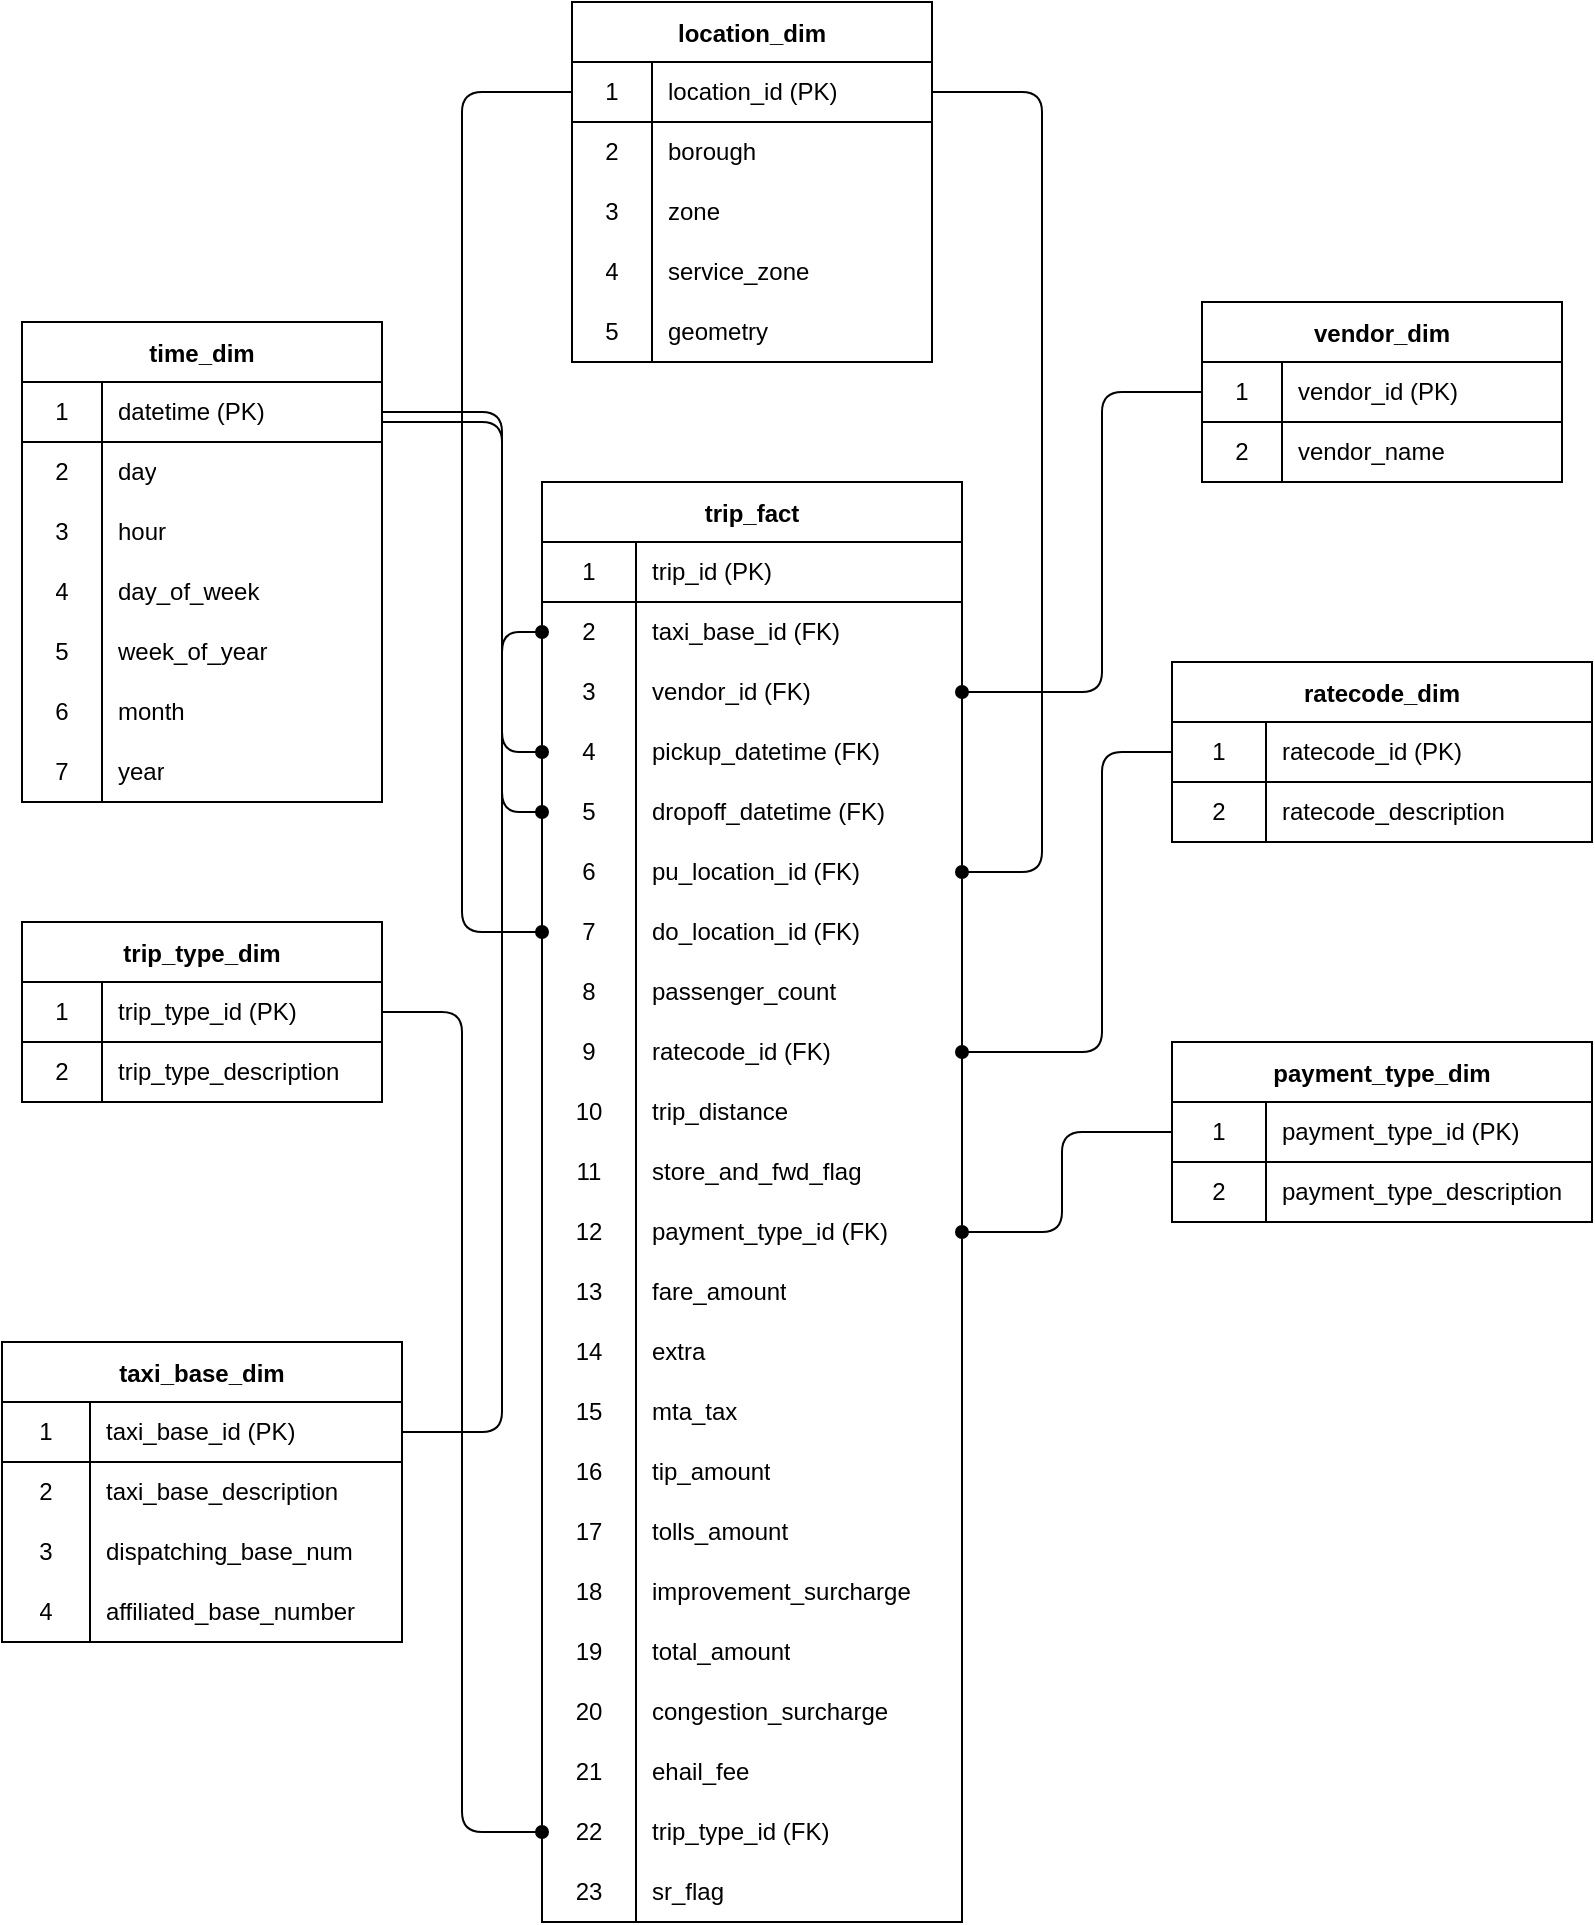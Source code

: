 <mxfile version="15.0.3" type="device"><diagram id="6xhPDS3I1D-eTQXPipCm" name="Page-1"><mxGraphModel dx="1422" dy="1896" grid="1" gridSize="10" guides="1" tooltips="1" connect="1" arrows="1" fold="1" page="1" pageScale="1" pageWidth="850" pageHeight="1100" math="0" shadow="0"><root><mxCell id="0"/><mxCell id="1" parent="0"/><mxCell id="5R9J9KrvIp6X6u3Sp-sD-1" value="trip_fact" style="shape=table;startSize=30;container=1;collapsible=0;childLayout=tableLayout;fixedRows=1;rowLines=0;fontStyle=1;align=center;pointerEvents=1;" vertex="1" parent="1"><mxGeometry x="280" y="200" width="210" height="720" as="geometry"/></mxCell><mxCell id="5R9J9KrvIp6X6u3Sp-sD-2" value="" style="shape=partialRectangle;html=1;whiteSpace=wrap;collapsible=0;dropTarget=0;pointerEvents=1;fillColor=none;top=0;left=0;bottom=1;right=0;points=[[0,0.5],[1,0.5]];portConstraint=eastwest;" vertex="1" parent="5R9J9KrvIp6X6u3Sp-sD-1"><mxGeometry y="30" width="210" height="30" as="geometry"/></mxCell><mxCell id="5R9J9KrvIp6X6u3Sp-sD-3" value="1" style="shape=partialRectangle;html=1;whiteSpace=wrap;connectable=0;fillColor=none;top=0;left=0;bottom=0;right=0;overflow=hidden;pointerEvents=1;" vertex="1" parent="5R9J9KrvIp6X6u3Sp-sD-2"><mxGeometry width="47" height="30" as="geometry"/></mxCell><mxCell id="5R9J9KrvIp6X6u3Sp-sD-4" value="trip_id (PK)" style="shape=partialRectangle;html=1;whiteSpace=wrap;connectable=0;fillColor=none;top=0;left=0;bottom=0;right=0;align=left;spacingLeft=6;overflow=hidden;pointerEvents=1;" vertex="1" parent="5R9J9KrvIp6X6u3Sp-sD-2"><mxGeometry x="47" width="163" height="30" as="geometry"/></mxCell><mxCell id="5R9J9KrvIp6X6u3Sp-sD-5" value="" style="shape=partialRectangle;html=1;whiteSpace=wrap;collapsible=0;dropTarget=0;pointerEvents=1;fillColor=none;top=0;left=0;bottom=0;right=0;points=[[0,0.5],[1,0.5]];portConstraint=eastwest;" vertex="1" parent="5R9J9KrvIp6X6u3Sp-sD-1"><mxGeometry y="60" width="210" height="30" as="geometry"/></mxCell><mxCell id="5R9J9KrvIp6X6u3Sp-sD-6" value="2" style="shape=partialRectangle;html=1;whiteSpace=wrap;connectable=0;fillColor=none;top=0;left=0;bottom=0;right=0;overflow=hidden;pointerEvents=1;" vertex="1" parent="5R9J9KrvIp6X6u3Sp-sD-5"><mxGeometry width="47" height="30" as="geometry"/></mxCell><mxCell id="5R9J9KrvIp6X6u3Sp-sD-7" value="taxi_base_id (FK)" style="shape=partialRectangle;html=1;whiteSpace=wrap;connectable=0;fillColor=none;top=0;left=0;bottom=0;right=0;align=left;spacingLeft=6;overflow=hidden;pointerEvents=1;" vertex="1" parent="5R9J9KrvIp6X6u3Sp-sD-5"><mxGeometry x="47" width="163" height="30" as="geometry"/></mxCell><mxCell id="5R9J9KrvIp6X6u3Sp-sD-8" value="" style="shape=partialRectangle;html=1;whiteSpace=wrap;collapsible=0;dropTarget=0;pointerEvents=1;fillColor=none;top=0;left=0;bottom=0;right=0;points=[[0,0.5],[1,0.5]];portConstraint=eastwest;" vertex="1" parent="5R9J9KrvIp6X6u3Sp-sD-1"><mxGeometry y="90" width="210" height="30" as="geometry"/></mxCell><mxCell id="5R9J9KrvIp6X6u3Sp-sD-9" value="3" style="shape=partialRectangle;html=1;whiteSpace=wrap;connectable=0;fillColor=none;top=0;left=0;bottom=0;right=0;overflow=hidden;pointerEvents=1;" vertex="1" parent="5R9J9KrvIp6X6u3Sp-sD-8"><mxGeometry width="47" height="30" as="geometry"/></mxCell><mxCell id="5R9J9KrvIp6X6u3Sp-sD-10" value="vendor_id (FK)" style="shape=partialRectangle;html=1;whiteSpace=wrap;connectable=0;fillColor=none;top=0;left=0;bottom=0;right=0;align=left;spacingLeft=6;overflow=hidden;pointerEvents=1;" vertex="1" parent="5R9J9KrvIp6X6u3Sp-sD-8"><mxGeometry x="47" width="163" height="30" as="geometry"/></mxCell><mxCell id="5R9J9KrvIp6X6u3Sp-sD-21" value="" style="shape=partialRectangle;html=1;whiteSpace=wrap;collapsible=0;dropTarget=0;pointerEvents=1;fillColor=none;top=0;left=0;bottom=0;right=0;points=[[0,0.5],[1,0.5]];portConstraint=eastwest;" vertex="1" parent="5R9J9KrvIp6X6u3Sp-sD-1"><mxGeometry y="120" width="210" height="30" as="geometry"/></mxCell><mxCell id="5R9J9KrvIp6X6u3Sp-sD-22" value="4" style="shape=partialRectangle;html=1;whiteSpace=wrap;connectable=0;fillColor=none;top=0;left=0;bottom=0;right=0;overflow=hidden;pointerEvents=1;" vertex="1" parent="5R9J9KrvIp6X6u3Sp-sD-21"><mxGeometry width="47" height="30" as="geometry"/></mxCell><mxCell id="5R9J9KrvIp6X6u3Sp-sD-23" value="pickup_datetime (FK)" style="shape=partialRectangle;html=1;whiteSpace=wrap;connectable=0;fillColor=none;top=0;left=0;bottom=0;right=0;align=left;spacingLeft=6;overflow=hidden;pointerEvents=1;" vertex="1" parent="5R9J9KrvIp6X6u3Sp-sD-21"><mxGeometry x="47" width="163" height="30" as="geometry"/></mxCell><mxCell id="5R9J9KrvIp6X6u3Sp-sD-24" value="" style="shape=partialRectangle;html=1;whiteSpace=wrap;collapsible=0;dropTarget=0;pointerEvents=1;fillColor=none;top=0;left=0;bottom=0;right=0;points=[[0,0.5],[1,0.5]];portConstraint=eastwest;" vertex="1" parent="5R9J9KrvIp6X6u3Sp-sD-1"><mxGeometry y="150" width="210" height="30" as="geometry"/></mxCell><mxCell id="5R9J9KrvIp6X6u3Sp-sD-25" value="5" style="shape=partialRectangle;html=1;whiteSpace=wrap;connectable=0;fillColor=none;top=0;left=0;bottom=0;right=0;overflow=hidden;pointerEvents=1;" vertex="1" parent="5R9J9KrvIp6X6u3Sp-sD-24"><mxGeometry width="47" height="30" as="geometry"/></mxCell><mxCell id="5R9J9KrvIp6X6u3Sp-sD-26" value="dropoff_datetime (FK)" style="shape=partialRectangle;html=1;whiteSpace=wrap;connectable=0;fillColor=none;top=0;left=0;bottom=0;right=0;align=left;spacingLeft=6;overflow=hidden;pointerEvents=1;" vertex="1" parent="5R9J9KrvIp6X6u3Sp-sD-24"><mxGeometry x="47" width="163" height="30" as="geometry"/></mxCell><mxCell id="5R9J9KrvIp6X6u3Sp-sD-27" value="" style="shape=partialRectangle;html=1;whiteSpace=wrap;collapsible=0;dropTarget=0;pointerEvents=1;fillColor=none;top=0;left=0;bottom=0;right=0;points=[[0,0.5],[1,0.5]];portConstraint=eastwest;" vertex="1" parent="5R9J9KrvIp6X6u3Sp-sD-1"><mxGeometry y="180" width="210" height="30" as="geometry"/></mxCell><mxCell id="5R9J9KrvIp6X6u3Sp-sD-28" value="6" style="shape=partialRectangle;html=1;whiteSpace=wrap;connectable=0;fillColor=none;top=0;left=0;bottom=0;right=0;overflow=hidden;pointerEvents=1;" vertex="1" parent="5R9J9KrvIp6X6u3Sp-sD-27"><mxGeometry width="47" height="30" as="geometry"/></mxCell><mxCell id="5R9J9KrvIp6X6u3Sp-sD-29" value="pu_location_id (FK)" style="shape=partialRectangle;html=1;whiteSpace=wrap;connectable=0;fillColor=none;top=0;left=0;bottom=0;right=0;align=left;spacingLeft=6;overflow=hidden;pointerEvents=1;" vertex="1" parent="5R9J9KrvIp6X6u3Sp-sD-27"><mxGeometry x="47" width="163" height="30" as="geometry"/></mxCell><mxCell id="5R9J9KrvIp6X6u3Sp-sD-30" value="" style="shape=partialRectangle;html=1;whiteSpace=wrap;collapsible=0;dropTarget=0;pointerEvents=1;fillColor=none;top=0;left=0;bottom=0;right=0;points=[[0,0.5],[1,0.5]];portConstraint=eastwest;" vertex="1" parent="5R9J9KrvIp6X6u3Sp-sD-1"><mxGeometry y="210" width="210" height="30" as="geometry"/></mxCell><mxCell id="5R9J9KrvIp6X6u3Sp-sD-31" value="7" style="shape=partialRectangle;html=1;whiteSpace=wrap;connectable=0;fillColor=none;top=0;left=0;bottom=0;right=0;overflow=hidden;pointerEvents=1;" vertex="1" parent="5R9J9KrvIp6X6u3Sp-sD-30"><mxGeometry width="47" height="30" as="geometry"/></mxCell><mxCell id="5R9J9KrvIp6X6u3Sp-sD-32" value="do_location_id (FK)" style="shape=partialRectangle;html=1;whiteSpace=wrap;connectable=0;fillColor=none;top=0;left=0;bottom=0;right=0;align=left;spacingLeft=6;overflow=hidden;pointerEvents=1;" vertex="1" parent="5R9J9KrvIp6X6u3Sp-sD-30"><mxGeometry x="47" width="163" height="30" as="geometry"/></mxCell><mxCell id="5R9J9KrvIp6X6u3Sp-sD-33" value="" style="shape=partialRectangle;html=1;whiteSpace=wrap;collapsible=0;dropTarget=0;pointerEvents=1;fillColor=none;top=0;left=0;bottom=0;right=0;points=[[0,0.5],[1,0.5]];portConstraint=eastwest;" vertex="1" parent="5R9J9KrvIp6X6u3Sp-sD-1"><mxGeometry y="240" width="210" height="30" as="geometry"/></mxCell><mxCell id="5R9J9KrvIp6X6u3Sp-sD-34" value="8" style="shape=partialRectangle;html=1;whiteSpace=wrap;connectable=0;fillColor=none;top=0;left=0;bottom=0;right=0;overflow=hidden;pointerEvents=1;" vertex="1" parent="5R9J9KrvIp6X6u3Sp-sD-33"><mxGeometry width="47" height="30" as="geometry"/></mxCell><mxCell id="5R9J9KrvIp6X6u3Sp-sD-35" value="passenger_count" style="shape=partialRectangle;html=1;whiteSpace=wrap;connectable=0;fillColor=none;top=0;left=0;bottom=0;right=0;align=left;spacingLeft=6;overflow=hidden;pointerEvents=1;" vertex="1" parent="5R9J9KrvIp6X6u3Sp-sD-33"><mxGeometry x="47" width="163" height="30" as="geometry"/></mxCell><mxCell id="5R9J9KrvIp6X6u3Sp-sD-36" value="" style="shape=partialRectangle;html=1;whiteSpace=wrap;collapsible=0;dropTarget=0;pointerEvents=1;fillColor=none;top=0;left=0;bottom=0;right=0;points=[[0,0.5],[1,0.5]];portConstraint=eastwest;" vertex="1" parent="5R9J9KrvIp6X6u3Sp-sD-1"><mxGeometry y="270" width="210" height="30" as="geometry"/></mxCell><mxCell id="5R9J9KrvIp6X6u3Sp-sD-37" value="9" style="shape=partialRectangle;html=1;whiteSpace=wrap;connectable=0;fillColor=none;top=0;left=0;bottom=0;right=0;overflow=hidden;pointerEvents=1;" vertex="1" parent="5R9J9KrvIp6X6u3Sp-sD-36"><mxGeometry width="47" height="30" as="geometry"/></mxCell><mxCell id="5R9J9KrvIp6X6u3Sp-sD-38" value="ratecode_id (FK)" style="shape=partialRectangle;html=1;whiteSpace=wrap;connectable=0;fillColor=none;top=0;left=0;bottom=0;right=0;align=left;spacingLeft=6;overflow=hidden;pointerEvents=1;" vertex="1" parent="5R9J9KrvIp6X6u3Sp-sD-36"><mxGeometry x="47" width="163" height="30" as="geometry"/></mxCell><mxCell id="5R9J9KrvIp6X6u3Sp-sD-39" value="" style="shape=partialRectangle;html=1;whiteSpace=wrap;collapsible=0;dropTarget=0;pointerEvents=1;fillColor=none;top=0;left=0;bottom=0;right=0;points=[[0,0.5],[1,0.5]];portConstraint=eastwest;" vertex="1" parent="5R9J9KrvIp6X6u3Sp-sD-1"><mxGeometry y="300" width="210" height="30" as="geometry"/></mxCell><mxCell id="5R9J9KrvIp6X6u3Sp-sD-40" value="10" style="shape=partialRectangle;html=1;whiteSpace=wrap;connectable=0;fillColor=none;top=0;left=0;bottom=0;right=0;overflow=hidden;pointerEvents=1;" vertex="1" parent="5R9J9KrvIp6X6u3Sp-sD-39"><mxGeometry width="47" height="30" as="geometry"/></mxCell><mxCell id="5R9J9KrvIp6X6u3Sp-sD-41" value="trip_distance" style="shape=partialRectangle;html=1;whiteSpace=wrap;connectable=0;fillColor=none;top=0;left=0;bottom=0;right=0;align=left;spacingLeft=6;overflow=hidden;pointerEvents=1;" vertex="1" parent="5R9J9KrvIp6X6u3Sp-sD-39"><mxGeometry x="47" width="163" height="30" as="geometry"/></mxCell><mxCell id="5R9J9KrvIp6X6u3Sp-sD-42" value="" style="shape=partialRectangle;html=1;whiteSpace=wrap;collapsible=0;dropTarget=0;pointerEvents=1;fillColor=none;top=0;left=0;bottom=0;right=0;points=[[0,0.5],[1,0.5]];portConstraint=eastwest;" vertex="1" parent="5R9J9KrvIp6X6u3Sp-sD-1"><mxGeometry y="330" width="210" height="30" as="geometry"/></mxCell><mxCell id="5R9J9KrvIp6X6u3Sp-sD-43" value="11" style="shape=partialRectangle;html=1;whiteSpace=wrap;connectable=0;fillColor=none;top=0;left=0;bottom=0;right=0;overflow=hidden;pointerEvents=1;" vertex="1" parent="5R9J9KrvIp6X6u3Sp-sD-42"><mxGeometry width="47" height="30" as="geometry"/></mxCell><mxCell id="5R9J9KrvIp6X6u3Sp-sD-44" value="store_and_fwd_flag" style="shape=partialRectangle;html=1;whiteSpace=wrap;connectable=0;fillColor=none;top=0;left=0;bottom=0;right=0;align=left;spacingLeft=6;overflow=hidden;pointerEvents=1;" vertex="1" parent="5R9J9KrvIp6X6u3Sp-sD-42"><mxGeometry x="47" width="163" height="30" as="geometry"/></mxCell><mxCell id="5R9J9KrvIp6X6u3Sp-sD-45" value="" style="shape=partialRectangle;html=1;whiteSpace=wrap;collapsible=0;dropTarget=0;pointerEvents=1;fillColor=none;top=0;left=0;bottom=0;right=0;points=[[0,0.5],[1,0.5]];portConstraint=eastwest;" vertex="1" parent="5R9J9KrvIp6X6u3Sp-sD-1"><mxGeometry y="360" width="210" height="30" as="geometry"/></mxCell><mxCell id="5R9J9KrvIp6X6u3Sp-sD-46" value="12" style="shape=partialRectangle;html=1;whiteSpace=wrap;connectable=0;fillColor=none;top=0;left=0;bottom=0;right=0;overflow=hidden;pointerEvents=1;" vertex="1" parent="5R9J9KrvIp6X6u3Sp-sD-45"><mxGeometry width="47" height="30" as="geometry"/></mxCell><mxCell id="5R9J9KrvIp6X6u3Sp-sD-47" value="payment_type_id (FK)" style="shape=partialRectangle;html=1;whiteSpace=wrap;connectable=0;fillColor=none;top=0;left=0;bottom=0;right=0;align=left;spacingLeft=6;overflow=hidden;pointerEvents=1;" vertex="1" parent="5R9J9KrvIp6X6u3Sp-sD-45"><mxGeometry x="47" width="163" height="30" as="geometry"/></mxCell><mxCell id="5R9J9KrvIp6X6u3Sp-sD-48" value="" style="shape=partialRectangle;html=1;whiteSpace=wrap;collapsible=0;dropTarget=0;pointerEvents=1;fillColor=none;top=0;left=0;bottom=0;right=0;points=[[0,0.5],[1,0.5]];portConstraint=eastwest;" vertex="1" parent="5R9J9KrvIp6X6u3Sp-sD-1"><mxGeometry y="390" width="210" height="30" as="geometry"/></mxCell><mxCell id="5R9J9KrvIp6X6u3Sp-sD-49" value="13" style="shape=partialRectangle;html=1;whiteSpace=wrap;connectable=0;fillColor=none;top=0;left=0;bottom=0;right=0;overflow=hidden;pointerEvents=1;" vertex="1" parent="5R9J9KrvIp6X6u3Sp-sD-48"><mxGeometry width="47" height="30" as="geometry"/></mxCell><mxCell id="5R9J9KrvIp6X6u3Sp-sD-50" value="fare_amount" style="shape=partialRectangle;html=1;whiteSpace=wrap;connectable=0;fillColor=none;top=0;left=0;bottom=0;right=0;align=left;spacingLeft=6;overflow=hidden;pointerEvents=1;" vertex="1" parent="5R9J9KrvIp6X6u3Sp-sD-48"><mxGeometry x="47" width="163" height="30" as="geometry"/></mxCell><mxCell id="5R9J9KrvIp6X6u3Sp-sD-51" value="" style="shape=partialRectangle;html=1;whiteSpace=wrap;collapsible=0;dropTarget=0;pointerEvents=1;fillColor=none;top=0;left=0;bottom=0;right=0;points=[[0,0.5],[1,0.5]];portConstraint=eastwest;" vertex="1" parent="5R9J9KrvIp6X6u3Sp-sD-1"><mxGeometry y="420" width="210" height="30" as="geometry"/></mxCell><mxCell id="5R9J9KrvIp6X6u3Sp-sD-52" value="14" style="shape=partialRectangle;html=1;whiteSpace=wrap;connectable=0;fillColor=none;top=0;left=0;bottom=0;right=0;overflow=hidden;pointerEvents=1;" vertex="1" parent="5R9J9KrvIp6X6u3Sp-sD-51"><mxGeometry width="47" height="30" as="geometry"/></mxCell><mxCell id="5R9J9KrvIp6X6u3Sp-sD-53" value="extra" style="shape=partialRectangle;html=1;whiteSpace=wrap;connectable=0;fillColor=none;top=0;left=0;bottom=0;right=0;align=left;spacingLeft=6;overflow=hidden;pointerEvents=1;" vertex="1" parent="5R9J9KrvIp6X6u3Sp-sD-51"><mxGeometry x="47" width="163" height="30" as="geometry"/></mxCell><mxCell id="5R9J9KrvIp6X6u3Sp-sD-54" value="" style="shape=partialRectangle;html=1;whiteSpace=wrap;collapsible=0;dropTarget=0;pointerEvents=1;fillColor=none;top=0;left=0;bottom=0;right=0;points=[[0,0.5],[1,0.5]];portConstraint=eastwest;" vertex="1" parent="5R9J9KrvIp6X6u3Sp-sD-1"><mxGeometry y="450" width="210" height="30" as="geometry"/></mxCell><mxCell id="5R9J9KrvIp6X6u3Sp-sD-55" value="15" style="shape=partialRectangle;html=1;whiteSpace=wrap;connectable=0;fillColor=none;top=0;left=0;bottom=0;right=0;overflow=hidden;pointerEvents=1;" vertex="1" parent="5R9J9KrvIp6X6u3Sp-sD-54"><mxGeometry width="47" height="30" as="geometry"/></mxCell><mxCell id="5R9J9KrvIp6X6u3Sp-sD-56" value="mta_tax" style="shape=partialRectangle;html=1;whiteSpace=wrap;connectable=0;fillColor=none;top=0;left=0;bottom=0;right=0;align=left;spacingLeft=6;overflow=hidden;pointerEvents=1;" vertex="1" parent="5R9J9KrvIp6X6u3Sp-sD-54"><mxGeometry x="47" width="163" height="30" as="geometry"/></mxCell><mxCell id="5R9J9KrvIp6X6u3Sp-sD-57" value="" style="shape=partialRectangle;html=1;whiteSpace=wrap;collapsible=0;dropTarget=0;pointerEvents=1;fillColor=none;top=0;left=0;bottom=0;right=0;points=[[0,0.5],[1,0.5]];portConstraint=eastwest;" vertex="1" parent="5R9J9KrvIp6X6u3Sp-sD-1"><mxGeometry y="480" width="210" height="30" as="geometry"/></mxCell><mxCell id="5R9J9KrvIp6X6u3Sp-sD-58" value="16" style="shape=partialRectangle;html=1;whiteSpace=wrap;connectable=0;fillColor=none;top=0;left=0;bottom=0;right=0;overflow=hidden;pointerEvents=1;" vertex="1" parent="5R9J9KrvIp6X6u3Sp-sD-57"><mxGeometry width="47" height="30" as="geometry"/></mxCell><mxCell id="5R9J9KrvIp6X6u3Sp-sD-59" value="tip_amount" style="shape=partialRectangle;html=1;whiteSpace=wrap;connectable=0;fillColor=none;top=0;left=0;bottom=0;right=0;align=left;spacingLeft=6;overflow=hidden;pointerEvents=1;" vertex="1" parent="5R9J9KrvIp6X6u3Sp-sD-57"><mxGeometry x="47" width="163" height="30" as="geometry"/></mxCell><mxCell id="5R9J9KrvIp6X6u3Sp-sD-60" value="" style="shape=partialRectangle;html=1;whiteSpace=wrap;collapsible=0;dropTarget=0;pointerEvents=1;fillColor=none;top=0;left=0;bottom=0;right=0;points=[[0,0.5],[1,0.5]];portConstraint=eastwest;" vertex="1" parent="5R9J9KrvIp6X6u3Sp-sD-1"><mxGeometry y="510" width="210" height="30" as="geometry"/></mxCell><mxCell id="5R9J9KrvIp6X6u3Sp-sD-61" value="17" style="shape=partialRectangle;html=1;whiteSpace=wrap;connectable=0;fillColor=none;top=0;left=0;bottom=0;right=0;overflow=hidden;pointerEvents=1;" vertex="1" parent="5R9J9KrvIp6X6u3Sp-sD-60"><mxGeometry width="47" height="30" as="geometry"/></mxCell><mxCell id="5R9J9KrvIp6X6u3Sp-sD-62" value="tolls_amount" style="shape=partialRectangle;html=1;whiteSpace=wrap;connectable=0;fillColor=none;top=0;left=0;bottom=0;right=0;align=left;spacingLeft=6;overflow=hidden;pointerEvents=1;" vertex="1" parent="5R9J9KrvIp6X6u3Sp-sD-60"><mxGeometry x="47" width="163" height="30" as="geometry"/></mxCell><mxCell id="5R9J9KrvIp6X6u3Sp-sD-63" value="" style="shape=partialRectangle;html=1;whiteSpace=wrap;collapsible=0;dropTarget=0;pointerEvents=1;fillColor=none;top=0;left=0;bottom=0;right=0;points=[[0,0.5],[1,0.5]];portConstraint=eastwest;" vertex="1" parent="5R9J9KrvIp6X6u3Sp-sD-1"><mxGeometry y="540" width="210" height="30" as="geometry"/></mxCell><mxCell id="5R9J9KrvIp6X6u3Sp-sD-64" value="18" style="shape=partialRectangle;html=1;whiteSpace=wrap;connectable=0;fillColor=none;top=0;left=0;bottom=0;right=0;overflow=hidden;pointerEvents=1;" vertex="1" parent="5R9J9KrvIp6X6u3Sp-sD-63"><mxGeometry width="47" height="30" as="geometry"/></mxCell><mxCell id="5R9J9KrvIp6X6u3Sp-sD-65" value="improvement_surcharge" style="shape=partialRectangle;html=1;whiteSpace=wrap;connectable=0;fillColor=none;top=0;left=0;bottom=0;right=0;align=left;spacingLeft=6;overflow=hidden;pointerEvents=1;" vertex="1" parent="5R9J9KrvIp6X6u3Sp-sD-63"><mxGeometry x="47" width="163" height="30" as="geometry"/></mxCell><mxCell id="5R9J9KrvIp6X6u3Sp-sD-66" value="" style="shape=partialRectangle;html=1;whiteSpace=wrap;collapsible=0;dropTarget=0;pointerEvents=1;fillColor=none;top=0;left=0;bottom=0;right=0;points=[[0,0.5],[1,0.5]];portConstraint=eastwest;" vertex="1" parent="5R9J9KrvIp6X6u3Sp-sD-1"><mxGeometry y="570" width="210" height="30" as="geometry"/></mxCell><mxCell id="5R9J9KrvIp6X6u3Sp-sD-67" value="19" style="shape=partialRectangle;html=1;whiteSpace=wrap;connectable=0;fillColor=none;top=0;left=0;bottom=0;right=0;overflow=hidden;pointerEvents=1;" vertex="1" parent="5R9J9KrvIp6X6u3Sp-sD-66"><mxGeometry width="47" height="30" as="geometry"/></mxCell><mxCell id="5R9J9KrvIp6X6u3Sp-sD-68" value="total_amount" style="shape=partialRectangle;html=1;whiteSpace=wrap;connectable=0;fillColor=none;top=0;left=0;bottom=0;right=0;align=left;spacingLeft=6;overflow=hidden;pointerEvents=1;" vertex="1" parent="5R9J9KrvIp6X6u3Sp-sD-66"><mxGeometry x="47" width="163" height="30" as="geometry"/></mxCell><mxCell id="5R9J9KrvIp6X6u3Sp-sD-69" value="" style="shape=partialRectangle;html=1;whiteSpace=wrap;collapsible=0;dropTarget=0;pointerEvents=1;fillColor=none;top=0;left=0;bottom=0;right=0;points=[[0,0.5],[1,0.5]];portConstraint=eastwest;" vertex="1" parent="5R9J9KrvIp6X6u3Sp-sD-1"><mxGeometry y="600" width="210" height="30" as="geometry"/></mxCell><mxCell id="5R9J9KrvIp6X6u3Sp-sD-70" value="20" style="shape=partialRectangle;html=1;whiteSpace=wrap;connectable=0;fillColor=none;top=0;left=0;bottom=0;right=0;overflow=hidden;pointerEvents=1;" vertex="1" parent="5R9J9KrvIp6X6u3Sp-sD-69"><mxGeometry width="47" height="30" as="geometry"/></mxCell><mxCell id="5R9J9KrvIp6X6u3Sp-sD-71" value="congestion_surcharge" style="shape=partialRectangle;html=1;whiteSpace=wrap;connectable=0;fillColor=none;top=0;left=0;bottom=0;right=0;align=left;spacingLeft=6;overflow=hidden;pointerEvents=1;" vertex="1" parent="5R9J9KrvIp6X6u3Sp-sD-69"><mxGeometry x="47" width="163" height="30" as="geometry"/></mxCell><mxCell id="5R9J9KrvIp6X6u3Sp-sD-72" value="" style="shape=partialRectangle;html=1;whiteSpace=wrap;collapsible=0;dropTarget=0;pointerEvents=1;fillColor=none;top=0;left=0;bottom=0;right=0;points=[[0,0.5],[1,0.5]];portConstraint=eastwest;" vertex="1" parent="5R9J9KrvIp6X6u3Sp-sD-1"><mxGeometry y="630" width="210" height="30" as="geometry"/></mxCell><mxCell id="5R9J9KrvIp6X6u3Sp-sD-73" value="21" style="shape=partialRectangle;html=1;whiteSpace=wrap;connectable=0;fillColor=none;top=0;left=0;bottom=0;right=0;overflow=hidden;pointerEvents=1;" vertex="1" parent="5R9J9KrvIp6X6u3Sp-sD-72"><mxGeometry width="47" height="30" as="geometry"/></mxCell><mxCell id="5R9J9KrvIp6X6u3Sp-sD-74" value="ehail_fee" style="shape=partialRectangle;html=1;whiteSpace=wrap;connectable=0;fillColor=none;top=0;left=0;bottom=0;right=0;align=left;spacingLeft=6;overflow=hidden;pointerEvents=1;" vertex="1" parent="5R9J9KrvIp6X6u3Sp-sD-72"><mxGeometry x="47" width="163" height="30" as="geometry"/></mxCell><mxCell id="5R9J9KrvIp6X6u3Sp-sD-75" value="" style="shape=partialRectangle;html=1;whiteSpace=wrap;collapsible=0;dropTarget=0;pointerEvents=1;fillColor=none;top=0;left=0;bottom=0;right=0;points=[[0,0.5],[1,0.5]];portConstraint=eastwest;" vertex="1" parent="5R9J9KrvIp6X6u3Sp-sD-1"><mxGeometry y="660" width="210" height="30" as="geometry"/></mxCell><mxCell id="5R9J9KrvIp6X6u3Sp-sD-76" value="22" style="shape=partialRectangle;html=1;whiteSpace=wrap;connectable=0;fillColor=none;top=0;left=0;bottom=0;right=0;overflow=hidden;pointerEvents=1;" vertex="1" parent="5R9J9KrvIp6X6u3Sp-sD-75"><mxGeometry width="47" height="30" as="geometry"/></mxCell><mxCell id="5R9J9KrvIp6X6u3Sp-sD-77" value="trip_type_id (FK)" style="shape=partialRectangle;html=1;whiteSpace=wrap;connectable=0;fillColor=none;top=0;left=0;bottom=0;right=0;align=left;spacingLeft=6;overflow=hidden;pointerEvents=1;" vertex="1" parent="5R9J9KrvIp6X6u3Sp-sD-75"><mxGeometry x="47" width="163" height="30" as="geometry"/></mxCell><mxCell id="5R9J9KrvIp6X6u3Sp-sD-78" value="" style="shape=partialRectangle;html=1;whiteSpace=wrap;collapsible=0;dropTarget=0;pointerEvents=1;fillColor=none;top=0;left=0;bottom=0;right=0;points=[[0,0.5],[1,0.5]];portConstraint=eastwest;" vertex="1" parent="5R9J9KrvIp6X6u3Sp-sD-1"><mxGeometry y="690" width="210" height="30" as="geometry"/></mxCell><mxCell id="5R9J9KrvIp6X6u3Sp-sD-79" value="23" style="shape=partialRectangle;html=1;whiteSpace=wrap;connectable=0;fillColor=none;top=0;left=0;bottom=0;right=0;overflow=hidden;pointerEvents=1;" vertex="1" parent="5R9J9KrvIp6X6u3Sp-sD-78"><mxGeometry width="47" height="30" as="geometry"/></mxCell><mxCell id="5R9J9KrvIp6X6u3Sp-sD-80" value="sr_flag" style="shape=partialRectangle;html=1;whiteSpace=wrap;connectable=0;fillColor=none;top=0;left=0;bottom=0;right=0;align=left;spacingLeft=6;overflow=hidden;pointerEvents=1;" vertex="1" parent="5R9J9KrvIp6X6u3Sp-sD-78"><mxGeometry x="47" width="163" height="30" as="geometry"/></mxCell><mxCell id="5R9J9KrvIp6X6u3Sp-sD-11" value="time_dim" style="shape=table;startSize=30;container=1;collapsible=0;childLayout=tableLayout;fixedRows=1;rowLines=0;fontStyle=1;align=center;pointerEvents=1;" vertex="1" parent="1"><mxGeometry x="20" y="120" width="180" height="240" as="geometry"/></mxCell><mxCell id="5R9J9KrvIp6X6u3Sp-sD-12" value="" style="shape=partialRectangle;html=1;whiteSpace=wrap;collapsible=0;dropTarget=0;pointerEvents=1;fillColor=none;top=0;left=0;bottom=1;right=0;points=[[0,0.5],[1,0.5]];portConstraint=eastwest;" vertex="1" parent="5R9J9KrvIp6X6u3Sp-sD-11"><mxGeometry y="30" width="180" height="30" as="geometry"/></mxCell><mxCell id="5R9J9KrvIp6X6u3Sp-sD-13" value="1" style="shape=partialRectangle;html=1;whiteSpace=wrap;connectable=0;fillColor=none;top=0;left=0;bottom=0;right=0;overflow=hidden;pointerEvents=1;" vertex="1" parent="5R9J9KrvIp6X6u3Sp-sD-12"><mxGeometry width="40" height="30" as="geometry"/></mxCell><mxCell id="5R9J9KrvIp6X6u3Sp-sD-14" value="datetime (PK)" style="shape=partialRectangle;html=1;whiteSpace=wrap;connectable=0;fillColor=none;top=0;left=0;bottom=0;right=0;align=left;spacingLeft=6;overflow=hidden;pointerEvents=1;" vertex="1" parent="5R9J9KrvIp6X6u3Sp-sD-12"><mxGeometry x="40" width="140" height="30" as="geometry"/></mxCell><mxCell id="5R9J9KrvIp6X6u3Sp-sD-15" value="" style="shape=partialRectangle;html=1;whiteSpace=wrap;collapsible=0;dropTarget=0;pointerEvents=1;fillColor=none;top=0;left=0;bottom=0;right=0;points=[[0,0.5],[1,0.5]];portConstraint=eastwest;" vertex="1" parent="5R9J9KrvIp6X6u3Sp-sD-11"><mxGeometry y="60" width="180" height="30" as="geometry"/></mxCell><mxCell id="5R9J9KrvIp6X6u3Sp-sD-16" value="2" style="shape=partialRectangle;html=1;whiteSpace=wrap;connectable=0;fillColor=none;top=0;left=0;bottom=0;right=0;overflow=hidden;pointerEvents=1;" vertex="1" parent="5R9J9KrvIp6X6u3Sp-sD-15"><mxGeometry width="40" height="30" as="geometry"/></mxCell><mxCell id="5R9J9KrvIp6X6u3Sp-sD-17" value="day" style="shape=partialRectangle;html=1;whiteSpace=wrap;connectable=0;fillColor=none;top=0;left=0;bottom=0;right=0;align=left;spacingLeft=6;overflow=hidden;pointerEvents=1;" vertex="1" parent="5R9J9KrvIp6X6u3Sp-sD-15"><mxGeometry x="40" width="140" height="30" as="geometry"/></mxCell><mxCell id="5R9J9KrvIp6X6u3Sp-sD-18" value="" style="shape=partialRectangle;html=1;whiteSpace=wrap;collapsible=0;dropTarget=0;pointerEvents=1;fillColor=none;top=0;left=0;bottom=0;right=0;points=[[0,0.5],[1,0.5]];portConstraint=eastwest;" vertex="1" parent="5R9J9KrvIp6X6u3Sp-sD-11"><mxGeometry y="90" width="180" height="30" as="geometry"/></mxCell><mxCell id="5R9J9KrvIp6X6u3Sp-sD-19" value="3" style="shape=partialRectangle;html=1;whiteSpace=wrap;connectable=0;fillColor=none;top=0;left=0;bottom=0;right=0;overflow=hidden;pointerEvents=1;" vertex="1" parent="5R9J9KrvIp6X6u3Sp-sD-18"><mxGeometry width="40" height="30" as="geometry"/></mxCell><mxCell id="5R9J9KrvIp6X6u3Sp-sD-20" value="hour" style="shape=partialRectangle;html=1;whiteSpace=wrap;connectable=0;fillColor=none;top=0;left=0;bottom=0;right=0;align=left;spacingLeft=6;overflow=hidden;pointerEvents=1;" vertex="1" parent="5R9J9KrvIp6X6u3Sp-sD-18"><mxGeometry x="40" width="140" height="30" as="geometry"/></mxCell><mxCell id="5R9J9KrvIp6X6u3Sp-sD-81" value="" style="shape=partialRectangle;html=1;whiteSpace=wrap;collapsible=0;dropTarget=0;pointerEvents=1;fillColor=none;top=0;left=0;bottom=0;right=0;points=[[0,0.5],[1,0.5]];portConstraint=eastwest;" vertex="1" parent="5R9J9KrvIp6X6u3Sp-sD-11"><mxGeometry y="120" width="180" height="30" as="geometry"/></mxCell><mxCell id="5R9J9KrvIp6X6u3Sp-sD-82" value="4" style="shape=partialRectangle;html=1;whiteSpace=wrap;connectable=0;fillColor=none;top=0;left=0;bottom=0;right=0;overflow=hidden;pointerEvents=1;" vertex="1" parent="5R9J9KrvIp6X6u3Sp-sD-81"><mxGeometry width="40" height="30" as="geometry"/></mxCell><mxCell id="5R9J9KrvIp6X6u3Sp-sD-83" value="day_of_week" style="shape=partialRectangle;html=1;whiteSpace=wrap;connectable=0;fillColor=none;top=0;left=0;bottom=0;right=0;align=left;spacingLeft=6;overflow=hidden;pointerEvents=1;" vertex="1" parent="5R9J9KrvIp6X6u3Sp-sD-81"><mxGeometry x="40" width="140" height="30" as="geometry"/></mxCell><mxCell id="5R9J9KrvIp6X6u3Sp-sD-84" value="" style="shape=partialRectangle;html=1;whiteSpace=wrap;collapsible=0;dropTarget=0;pointerEvents=1;fillColor=none;top=0;left=0;bottom=0;right=0;points=[[0,0.5],[1,0.5]];portConstraint=eastwest;" vertex="1" parent="5R9J9KrvIp6X6u3Sp-sD-11"><mxGeometry y="150" width="180" height="30" as="geometry"/></mxCell><mxCell id="5R9J9KrvIp6X6u3Sp-sD-85" value="5" style="shape=partialRectangle;html=1;whiteSpace=wrap;connectable=0;fillColor=none;top=0;left=0;bottom=0;right=0;overflow=hidden;pointerEvents=1;" vertex="1" parent="5R9J9KrvIp6X6u3Sp-sD-84"><mxGeometry width="40" height="30" as="geometry"/></mxCell><mxCell id="5R9J9KrvIp6X6u3Sp-sD-86" value="week_of_year" style="shape=partialRectangle;html=1;whiteSpace=wrap;connectable=0;fillColor=none;top=0;left=0;bottom=0;right=0;align=left;spacingLeft=6;overflow=hidden;pointerEvents=1;" vertex="1" parent="5R9J9KrvIp6X6u3Sp-sD-84"><mxGeometry x="40" width="140" height="30" as="geometry"/></mxCell><mxCell id="5R9J9KrvIp6X6u3Sp-sD-87" value="" style="shape=partialRectangle;html=1;whiteSpace=wrap;collapsible=0;dropTarget=0;pointerEvents=1;fillColor=none;top=0;left=0;bottom=0;right=0;points=[[0,0.5],[1,0.5]];portConstraint=eastwest;" vertex="1" parent="5R9J9KrvIp6X6u3Sp-sD-11"><mxGeometry y="180" width="180" height="30" as="geometry"/></mxCell><mxCell id="5R9J9KrvIp6X6u3Sp-sD-88" value="6" style="shape=partialRectangle;html=1;whiteSpace=wrap;connectable=0;fillColor=none;top=0;left=0;bottom=0;right=0;overflow=hidden;pointerEvents=1;" vertex="1" parent="5R9J9KrvIp6X6u3Sp-sD-87"><mxGeometry width="40" height="30" as="geometry"/></mxCell><mxCell id="5R9J9KrvIp6X6u3Sp-sD-89" value="month" style="shape=partialRectangle;html=1;whiteSpace=wrap;connectable=0;fillColor=none;top=0;left=0;bottom=0;right=0;align=left;spacingLeft=6;overflow=hidden;pointerEvents=1;" vertex="1" parent="5R9J9KrvIp6X6u3Sp-sD-87"><mxGeometry x="40" width="140" height="30" as="geometry"/></mxCell><mxCell id="5R9J9KrvIp6X6u3Sp-sD-90" value="" style="shape=partialRectangle;html=1;whiteSpace=wrap;collapsible=0;dropTarget=0;pointerEvents=1;fillColor=none;top=0;left=0;bottom=0;right=0;points=[[0,0.5],[1,0.5]];portConstraint=eastwest;" vertex="1" parent="5R9J9KrvIp6X6u3Sp-sD-11"><mxGeometry y="210" width="180" height="30" as="geometry"/></mxCell><mxCell id="5R9J9KrvIp6X6u3Sp-sD-91" value="7" style="shape=partialRectangle;html=1;whiteSpace=wrap;connectable=0;fillColor=none;top=0;left=0;bottom=0;right=0;overflow=hidden;pointerEvents=1;" vertex="1" parent="5R9J9KrvIp6X6u3Sp-sD-90"><mxGeometry width="40" height="30" as="geometry"/></mxCell><mxCell id="5R9J9KrvIp6X6u3Sp-sD-92" value="year" style="shape=partialRectangle;html=1;whiteSpace=wrap;connectable=0;fillColor=none;top=0;left=0;bottom=0;right=0;align=left;spacingLeft=6;overflow=hidden;pointerEvents=1;" vertex="1" parent="5R9J9KrvIp6X6u3Sp-sD-90"><mxGeometry x="40" width="140" height="30" as="geometry"/></mxCell><mxCell id="5R9J9KrvIp6X6u3Sp-sD-93" value="location_dim" style="shape=table;startSize=30;container=1;collapsible=0;childLayout=tableLayout;fixedRows=1;rowLines=0;fontStyle=1;align=center;pointerEvents=1;" vertex="1" parent="1"><mxGeometry x="295" y="-40" width="180" height="180" as="geometry"/></mxCell><mxCell id="5R9J9KrvIp6X6u3Sp-sD-94" value="" style="shape=partialRectangle;html=1;whiteSpace=wrap;collapsible=0;dropTarget=0;pointerEvents=1;fillColor=none;top=0;left=0;bottom=1;right=0;points=[[0,0.5],[1,0.5]];portConstraint=eastwest;" vertex="1" parent="5R9J9KrvIp6X6u3Sp-sD-93"><mxGeometry y="30" width="180" height="30" as="geometry"/></mxCell><mxCell id="5R9J9KrvIp6X6u3Sp-sD-95" value="1" style="shape=partialRectangle;html=1;whiteSpace=wrap;connectable=0;fillColor=none;top=0;left=0;bottom=0;right=0;overflow=hidden;pointerEvents=1;" vertex="1" parent="5R9J9KrvIp6X6u3Sp-sD-94"><mxGeometry width="40" height="30" as="geometry"/></mxCell><mxCell id="5R9J9KrvIp6X6u3Sp-sD-96" value="location_id (PK)" style="shape=partialRectangle;html=1;whiteSpace=wrap;connectable=0;fillColor=none;top=0;left=0;bottom=0;right=0;align=left;spacingLeft=6;overflow=hidden;pointerEvents=1;" vertex="1" parent="5R9J9KrvIp6X6u3Sp-sD-94"><mxGeometry x="40" width="140" height="30" as="geometry"/></mxCell><mxCell id="5R9J9KrvIp6X6u3Sp-sD-97" value="" style="shape=partialRectangle;html=1;whiteSpace=wrap;collapsible=0;dropTarget=0;pointerEvents=1;fillColor=none;top=0;left=0;bottom=0;right=0;points=[[0,0.5],[1,0.5]];portConstraint=eastwest;" vertex="1" parent="5R9J9KrvIp6X6u3Sp-sD-93"><mxGeometry y="60" width="180" height="30" as="geometry"/></mxCell><mxCell id="5R9J9KrvIp6X6u3Sp-sD-98" value="2" style="shape=partialRectangle;html=1;whiteSpace=wrap;connectable=0;fillColor=none;top=0;left=0;bottom=0;right=0;overflow=hidden;pointerEvents=1;" vertex="1" parent="5R9J9KrvIp6X6u3Sp-sD-97"><mxGeometry width="40" height="30" as="geometry"/></mxCell><mxCell id="5R9J9KrvIp6X6u3Sp-sD-99" value="borough" style="shape=partialRectangle;html=1;whiteSpace=wrap;connectable=0;fillColor=none;top=0;left=0;bottom=0;right=0;align=left;spacingLeft=6;overflow=hidden;pointerEvents=1;" vertex="1" parent="5R9J9KrvIp6X6u3Sp-sD-97"><mxGeometry x="40" width="140" height="30" as="geometry"/></mxCell><mxCell id="5R9J9KrvIp6X6u3Sp-sD-100" value="" style="shape=partialRectangle;html=1;whiteSpace=wrap;collapsible=0;dropTarget=0;pointerEvents=1;fillColor=none;top=0;left=0;bottom=0;right=0;points=[[0,0.5],[1,0.5]];portConstraint=eastwest;" vertex="1" parent="5R9J9KrvIp6X6u3Sp-sD-93"><mxGeometry y="90" width="180" height="30" as="geometry"/></mxCell><mxCell id="5R9J9KrvIp6X6u3Sp-sD-101" value="3" style="shape=partialRectangle;html=1;whiteSpace=wrap;connectable=0;fillColor=none;top=0;left=0;bottom=0;right=0;overflow=hidden;pointerEvents=1;" vertex="1" parent="5R9J9KrvIp6X6u3Sp-sD-100"><mxGeometry width="40" height="30" as="geometry"/></mxCell><mxCell id="5R9J9KrvIp6X6u3Sp-sD-102" value="zone" style="shape=partialRectangle;html=1;whiteSpace=wrap;connectable=0;fillColor=none;top=0;left=0;bottom=0;right=0;align=left;spacingLeft=6;overflow=hidden;pointerEvents=1;" vertex="1" parent="5R9J9KrvIp6X6u3Sp-sD-100"><mxGeometry x="40" width="140" height="30" as="geometry"/></mxCell><mxCell id="5R9J9KrvIp6X6u3Sp-sD-103" value="" style="shape=partialRectangle;html=1;whiteSpace=wrap;collapsible=0;dropTarget=0;pointerEvents=1;fillColor=none;top=0;left=0;bottom=0;right=0;points=[[0,0.5],[1,0.5]];portConstraint=eastwest;" vertex="1" parent="5R9J9KrvIp6X6u3Sp-sD-93"><mxGeometry y="120" width="180" height="30" as="geometry"/></mxCell><mxCell id="5R9J9KrvIp6X6u3Sp-sD-104" value="4" style="shape=partialRectangle;html=1;whiteSpace=wrap;connectable=0;fillColor=none;top=0;left=0;bottom=0;right=0;overflow=hidden;pointerEvents=1;" vertex="1" parent="5R9J9KrvIp6X6u3Sp-sD-103"><mxGeometry width="40" height="30" as="geometry"/></mxCell><mxCell id="5R9J9KrvIp6X6u3Sp-sD-105" value="service_zone" style="shape=partialRectangle;html=1;whiteSpace=wrap;connectable=0;fillColor=none;top=0;left=0;bottom=0;right=0;align=left;spacingLeft=6;overflow=hidden;pointerEvents=1;" vertex="1" parent="5R9J9KrvIp6X6u3Sp-sD-103"><mxGeometry x="40" width="140" height="30" as="geometry"/></mxCell><mxCell id="5R9J9KrvIp6X6u3Sp-sD-106" value="" style="shape=partialRectangle;html=1;whiteSpace=wrap;collapsible=0;dropTarget=0;pointerEvents=1;fillColor=none;top=0;left=0;bottom=0;right=0;points=[[0,0.5],[1,0.5]];portConstraint=eastwest;" vertex="1" parent="5R9J9KrvIp6X6u3Sp-sD-93"><mxGeometry y="150" width="180" height="30" as="geometry"/></mxCell><mxCell id="5R9J9KrvIp6X6u3Sp-sD-107" value="5" style="shape=partialRectangle;html=1;whiteSpace=wrap;connectable=0;fillColor=none;top=0;left=0;bottom=0;right=0;overflow=hidden;pointerEvents=1;" vertex="1" parent="5R9J9KrvIp6X6u3Sp-sD-106"><mxGeometry width="40" height="30" as="geometry"/></mxCell><mxCell id="5R9J9KrvIp6X6u3Sp-sD-108" value="geometry" style="shape=partialRectangle;html=1;whiteSpace=wrap;connectable=0;fillColor=none;top=0;left=0;bottom=0;right=0;align=left;spacingLeft=6;overflow=hidden;pointerEvents=1;" vertex="1" parent="5R9J9KrvIp6X6u3Sp-sD-106"><mxGeometry x="40" width="140" height="30" as="geometry"/></mxCell><mxCell id="5R9J9KrvIp6X6u3Sp-sD-115" value="vendor_dim" style="shape=table;startSize=30;container=1;collapsible=0;childLayout=tableLayout;fixedRows=1;rowLines=0;fontStyle=1;align=center;pointerEvents=1;" vertex="1" parent="1"><mxGeometry x="610" y="110" width="180" height="90" as="geometry"/></mxCell><mxCell id="5R9J9KrvIp6X6u3Sp-sD-116" value="" style="shape=partialRectangle;html=1;whiteSpace=wrap;collapsible=0;dropTarget=0;pointerEvents=1;fillColor=none;top=0;left=0;bottom=1;right=0;points=[[0,0.5],[1,0.5]];portConstraint=eastwest;" vertex="1" parent="5R9J9KrvIp6X6u3Sp-sD-115"><mxGeometry y="30" width="180" height="30" as="geometry"/></mxCell><mxCell id="5R9J9KrvIp6X6u3Sp-sD-117" value="1" style="shape=partialRectangle;html=1;whiteSpace=wrap;connectable=0;fillColor=none;top=0;left=0;bottom=0;right=0;overflow=hidden;pointerEvents=1;" vertex="1" parent="5R9J9KrvIp6X6u3Sp-sD-116"><mxGeometry width="40" height="30" as="geometry"/></mxCell><mxCell id="5R9J9KrvIp6X6u3Sp-sD-118" value="vendor_id (PK)" style="shape=partialRectangle;html=1;whiteSpace=wrap;connectable=0;fillColor=none;top=0;left=0;bottom=0;right=0;align=left;spacingLeft=6;overflow=hidden;pointerEvents=1;" vertex="1" parent="5R9J9KrvIp6X6u3Sp-sD-116"><mxGeometry x="40" width="140" height="30" as="geometry"/></mxCell><mxCell id="5R9J9KrvIp6X6u3Sp-sD-119" value="" style="shape=partialRectangle;html=1;whiteSpace=wrap;collapsible=0;dropTarget=0;pointerEvents=1;fillColor=none;top=0;left=0;bottom=0;right=0;points=[[0,0.5],[1,0.5]];portConstraint=eastwest;" vertex="1" parent="5R9J9KrvIp6X6u3Sp-sD-115"><mxGeometry y="60" width="180" height="30" as="geometry"/></mxCell><mxCell id="5R9J9KrvIp6X6u3Sp-sD-120" value="2" style="shape=partialRectangle;html=1;whiteSpace=wrap;connectable=0;fillColor=none;top=0;left=0;bottom=0;right=0;overflow=hidden;pointerEvents=1;" vertex="1" parent="5R9J9KrvIp6X6u3Sp-sD-119"><mxGeometry width="40" height="30" as="geometry"/></mxCell><mxCell id="5R9J9KrvIp6X6u3Sp-sD-121" value="vendor_name" style="shape=partialRectangle;html=1;whiteSpace=wrap;connectable=0;fillColor=none;top=0;left=0;bottom=0;right=0;align=left;spacingLeft=6;overflow=hidden;pointerEvents=1;" vertex="1" parent="5R9J9KrvIp6X6u3Sp-sD-119"><mxGeometry x="40" width="140" height="30" as="geometry"/></mxCell><mxCell id="5R9J9KrvIp6X6u3Sp-sD-146" value="trip_type_dim" style="shape=table;startSize=30;container=1;collapsible=0;childLayout=tableLayout;fixedRows=1;rowLines=0;fontStyle=1;align=center;pointerEvents=1;" vertex="1" parent="1"><mxGeometry x="20" y="420" width="180" height="90" as="geometry"/></mxCell><mxCell id="5R9J9KrvIp6X6u3Sp-sD-147" value="" style="shape=partialRectangle;html=1;whiteSpace=wrap;collapsible=0;dropTarget=0;pointerEvents=1;fillColor=none;top=0;left=0;bottom=1;right=0;points=[[0,0.5],[1,0.5]];portConstraint=eastwest;" vertex="1" parent="5R9J9KrvIp6X6u3Sp-sD-146"><mxGeometry y="30" width="180" height="30" as="geometry"/></mxCell><mxCell id="5R9J9KrvIp6X6u3Sp-sD-148" value="1" style="shape=partialRectangle;html=1;whiteSpace=wrap;connectable=0;fillColor=none;top=0;left=0;bottom=0;right=0;overflow=hidden;pointerEvents=1;" vertex="1" parent="5R9J9KrvIp6X6u3Sp-sD-147"><mxGeometry width="40" height="30" as="geometry"/></mxCell><mxCell id="5R9J9KrvIp6X6u3Sp-sD-149" value="trip_type_id (PK)" style="shape=partialRectangle;html=1;whiteSpace=wrap;connectable=0;fillColor=none;top=0;left=0;bottom=0;right=0;align=left;spacingLeft=6;overflow=hidden;pointerEvents=1;" vertex="1" parent="5R9J9KrvIp6X6u3Sp-sD-147"><mxGeometry x="40" width="140" height="30" as="geometry"/></mxCell><mxCell id="5R9J9KrvIp6X6u3Sp-sD-150" value="" style="shape=partialRectangle;html=1;whiteSpace=wrap;collapsible=0;dropTarget=0;pointerEvents=1;fillColor=none;top=0;left=0;bottom=0;right=0;points=[[0,0.5],[1,0.5]];portConstraint=eastwest;" vertex="1" parent="5R9J9KrvIp6X6u3Sp-sD-146"><mxGeometry y="60" width="180" height="30" as="geometry"/></mxCell><mxCell id="5R9J9KrvIp6X6u3Sp-sD-151" value="2" style="shape=partialRectangle;html=1;whiteSpace=wrap;connectable=0;fillColor=none;top=0;left=0;bottom=0;right=0;overflow=hidden;pointerEvents=1;" vertex="1" parent="5R9J9KrvIp6X6u3Sp-sD-150"><mxGeometry width="40" height="30" as="geometry"/></mxCell><mxCell id="5R9J9KrvIp6X6u3Sp-sD-152" value="trip_type_description" style="shape=partialRectangle;html=1;whiteSpace=wrap;connectable=0;fillColor=none;top=0;left=0;bottom=0;right=0;align=left;spacingLeft=6;overflow=hidden;pointerEvents=1;" vertex="1" parent="5R9J9KrvIp6X6u3Sp-sD-150"><mxGeometry x="40" width="140" height="30" as="geometry"/></mxCell><mxCell id="5R9J9KrvIp6X6u3Sp-sD-153" value="taxi_base_dim" style="shape=table;startSize=30;container=1;collapsible=0;childLayout=tableLayout;fixedRows=1;rowLines=0;fontStyle=1;align=center;pointerEvents=1;" vertex="1" parent="1"><mxGeometry x="10" y="630" width="200" height="150" as="geometry"/></mxCell><mxCell id="5R9J9KrvIp6X6u3Sp-sD-154" value="" style="shape=partialRectangle;html=1;whiteSpace=wrap;collapsible=0;dropTarget=0;pointerEvents=1;fillColor=none;top=0;left=0;bottom=1;right=0;points=[[0,0.5],[1,0.5]];portConstraint=eastwest;" vertex="1" parent="5R9J9KrvIp6X6u3Sp-sD-153"><mxGeometry y="30" width="200" height="30" as="geometry"/></mxCell><mxCell id="5R9J9KrvIp6X6u3Sp-sD-155" value="1" style="shape=partialRectangle;html=1;whiteSpace=wrap;connectable=0;fillColor=none;top=0;left=0;bottom=0;right=0;overflow=hidden;pointerEvents=1;" vertex="1" parent="5R9J9KrvIp6X6u3Sp-sD-154"><mxGeometry width="44" height="30" as="geometry"/></mxCell><mxCell id="5R9J9KrvIp6X6u3Sp-sD-156" value="taxi_base_id (PK)" style="shape=partialRectangle;html=1;whiteSpace=wrap;connectable=0;fillColor=none;top=0;left=0;bottom=0;right=0;align=left;spacingLeft=6;overflow=hidden;pointerEvents=1;" vertex="1" parent="5R9J9KrvIp6X6u3Sp-sD-154"><mxGeometry x="44" width="156" height="30" as="geometry"/></mxCell><mxCell id="5R9J9KrvIp6X6u3Sp-sD-157" value="" style="shape=partialRectangle;html=1;whiteSpace=wrap;collapsible=0;dropTarget=0;pointerEvents=1;fillColor=none;top=0;left=0;bottom=0;right=0;points=[[0,0.5],[1,0.5]];portConstraint=eastwest;" vertex="1" parent="5R9J9KrvIp6X6u3Sp-sD-153"><mxGeometry y="60" width="200" height="30" as="geometry"/></mxCell><mxCell id="5R9J9KrvIp6X6u3Sp-sD-158" value="2" style="shape=partialRectangle;html=1;whiteSpace=wrap;connectable=0;fillColor=none;top=0;left=0;bottom=0;right=0;overflow=hidden;pointerEvents=1;" vertex="1" parent="5R9J9KrvIp6X6u3Sp-sD-157"><mxGeometry width="44" height="30" as="geometry"/></mxCell><mxCell id="5R9J9KrvIp6X6u3Sp-sD-159" value="taxi_base_description" style="shape=partialRectangle;html=1;whiteSpace=wrap;connectable=0;fillColor=none;top=0;left=0;bottom=0;right=0;align=left;spacingLeft=6;overflow=hidden;pointerEvents=1;" vertex="1" parent="5R9J9KrvIp6X6u3Sp-sD-157"><mxGeometry x="44" width="156" height="30" as="geometry"/></mxCell><mxCell id="5R9J9KrvIp6X6u3Sp-sD-160" value="" style="shape=partialRectangle;html=1;whiteSpace=wrap;collapsible=0;dropTarget=0;pointerEvents=1;fillColor=none;top=0;left=0;bottom=0;right=0;points=[[0,0.5],[1,0.5]];portConstraint=eastwest;" vertex="1" parent="5R9J9KrvIp6X6u3Sp-sD-153"><mxGeometry y="90" width="200" height="30" as="geometry"/></mxCell><mxCell id="5R9J9KrvIp6X6u3Sp-sD-161" value="3" style="shape=partialRectangle;html=1;whiteSpace=wrap;connectable=0;fillColor=none;top=0;left=0;bottom=0;right=0;overflow=hidden;pointerEvents=1;" vertex="1" parent="5R9J9KrvIp6X6u3Sp-sD-160"><mxGeometry width="44" height="30" as="geometry"/></mxCell><mxCell id="5R9J9KrvIp6X6u3Sp-sD-162" value="dispatching_base_num" style="shape=partialRectangle;html=1;whiteSpace=wrap;connectable=0;fillColor=none;top=0;left=0;bottom=0;right=0;align=left;spacingLeft=6;overflow=hidden;pointerEvents=1;" vertex="1" parent="5R9J9KrvIp6X6u3Sp-sD-160"><mxGeometry x="44" width="156" height="30" as="geometry"/></mxCell><mxCell id="5R9J9KrvIp6X6u3Sp-sD-163" value="" style="shape=partialRectangle;html=1;whiteSpace=wrap;collapsible=0;dropTarget=0;pointerEvents=1;fillColor=none;top=0;left=0;bottom=0;right=0;points=[[0,0.5],[1,0.5]];portConstraint=eastwest;" vertex="1" parent="5R9J9KrvIp6X6u3Sp-sD-153"><mxGeometry y="120" width="200" height="30" as="geometry"/></mxCell><mxCell id="5R9J9KrvIp6X6u3Sp-sD-164" value="4" style="shape=partialRectangle;html=1;whiteSpace=wrap;connectable=0;fillColor=none;top=0;left=0;bottom=0;right=0;overflow=hidden;pointerEvents=1;" vertex="1" parent="5R9J9KrvIp6X6u3Sp-sD-163"><mxGeometry width="44" height="30" as="geometry"/></mxCell><mxCell id="5R9J9KrvIp6X6u3Sp-sD-165" value="affiliated_base_number" style="shape=partialRectangle;html=1;whiteSpace=wrap;connectable=0;fillColor=none;top=0;left=0;bottom=0;right=0;align=left;spacingLeft=6;overflow=hidden;pointerEvents=1;" vertex="1" parent="5R9J9KrvIp6X6u3Sp-sD-163"><mxGeometry x="44" width="156" height="30" as="geometry"/></mxCell><mxCell id="5R9J9KrvIp6X6u3Sp-sD-166" value="payment_type_dim" style="shape=table;startSize=30;container=1;collapsible=0;childLayout=tableLayout;fixedRows=1;rowLines=0;fontStyle=1;align=center;pointerEvents=1;" vertex="1" parent="1"><mxGeometry x="595" y="480" width="210" height="90" as="geometry"/></mxCell><mxCell id="5R9J9KrvIp6X6u3Sp-sD-167" value="" style="shape=partialRectangle;html=1;whiteSpace=wrap;collapsible=0;dropTarget=0;pointerEvents=1;fillColor=none;top=0;left=0;bottom=1;right=0;points=[[0,0.5],[1,0.5]];portConstraint=eastwest;" vertex="1" parent="5R9J9KrvIp6X6u3Sp-sD-166"><mxGeometry y="30" width="210" height="30" as="geometry"/></mxCell><mxCell id="5R9J9KrvIp6X6u3Sp-sD-168" value="1" style="shape=partialRectangle;html=1;whiteSpace=wrap;connectable=0;fillColor=none;top=0;left=0;bottom=0;right=0;overflow=hidden;pointerEvents=1;" vertex="1" parent="5R9J9KrvIp6X6u3Sp-sD-167"><mxGeometry width="47" height="30" as="geometry"/></mxCell><mxCell id="5R9J9KrvIp6X6u3Sp-sD-169" value="payment_type_id (PK)" style="shape=partialRectangle;html=1;whiteSpace=wrap;connectable=0;fillColor=none;top=0;left=0;bottom=0;right=0;align=left;spacingLeft=6;overflow=hidden;pointerEvents=1;" vertex="1" parent="5R9J9KrvIp6X6u3Sp-sD-167"><mxGeometry x="47" width="163" height="30" as="geometry"/></mxCell><mxCell id="5R9J9KrvIp6X6u3Sp-sD-170" value="" style="shape=partialRectangle;html=1;whiteSpace=wrap;collapsible=0;dropTarget=0;pointerEvents=1;fillColor=none;top=0;left=0;bottom=0;right=0;points=[[0,0.5],[1,0.5]];portConstraint=eastwest;" vertex="1" parent="5R9J9KrvIp6X6u3Sp-sD-166"><mxGeometry y="60" width="210" height="30" as="geometry"/></mxCell><mxCell id="5R9J9KrvIp6X6u3Sp-sD-171" value="2" style="shape=partialRectangle;html=1;whiteSpace=wrap;connectable=0;fillColor=none;top=0;left=0;bottom=0;right=0;overflow=hidden;pointerEvents=1;" vertex="1" parent="5R9J9KrvIp6X6u3Sp-sD-170"><mxGeometry width="47" height="30" as="geometry"/></mxCell><mxCell id="5R9J9KrvIp6X6u3Sp-sD-172" value="payment_type_description" style="shape=partialRectangle;html=1;whiteSpace=wrap;connectable=0;fillColor=none;top=0;left=0;bottom=0;right=0;align=left;spacingLeft=6;overflow=hidden;pointerEvents=1;" vertex="1" parent="5R9J9KrvIp6X6u3Sp-sD-170"><mxGeometry x="47" width="163" height="30" as="geometry"/></mxCell><mxCell id="5R9J9KrvIp6X6u3Sp-sD-173" value="ratecode_dim" style="shape=table;startSize=30;container=1;collapsible=0;childLayout=tableLayout;fixedRows=1;rowLines=0;fontStyle=1;align=center;pointerEvents=1;" vertex="1" parent="1"><mxGeometry x="595" y="290" width="210" height="90" as="geometry"/></mxCell><mxCell id="5R9J9KrvIp6X6u3Sp-sD-174" value="" style="shape=partialRectangle;html=1;whiteSpace=wrap;collapsible=0;dropTarget=0;pointerEvents=1;fillColor=none;top=0;left=0;bottom=1;right=0;points=[[0,0.5],[1,0.5]];portConstraint=eastwest;" vertex="1" parent="5R9J9KrvIp6X6u3Sp-sD-173"><mxGeometry y="30" width="210" height="30" as="geometry"/></mxCell><mxCell id="5R9J9KrvIp6X6u3Sp-sD-175" value="1" style="shape=partialRectangle;html=1;whiteSpace=wrap;connectable=0;fillColor=none;top=0;left=0;bottom=0;right=0;overflow=hidden;pointerEvents=1;" vertex="1" parent="5R9J9KrvIp6X6u3Sp-sD-174"><mxGeometry width="47" height="30" as="geometry"/></mxCell><mxCell id="5R9J9KrvIp6X6u3Sp-sD-176" value="ratecode_id (PK)" style="shape=partialRectangle;html=1;whiteSpace=wrap;connectable=0;fillColor=none;top=0;left=0;bottom=0;right=0;align=left;spacingLeft=6;overflow=hidden;pointerEvents=1;" vertex="1" parent="5R9J9KrvIp6X6u3Sp-sD-174"><mxGeometry x="47" width="163" height="30" as="geometry"/></mxCell><mxCell id="5R9J9KrvIp6X6u3Sp-sD-177" value="" style="shape=partialRectangle;html=1;whiteSpace=wrap;collapsible=0;dropTarget=0;pointerEvents=1;fillColor=none;top=0;left=0;bottom=0;right=0;points=[[0,0.5],[1,0.5]];portConstraint=eastwest;" vertex="1" parent="5R9J9KrvIp6X6u3Sp-sD-173"><mxGeometry y="60" width="210" height="30" as="geometry"/></mxCell><mxCell id="5R9J9KrvIp6X6u3Sp-sD-178" value="2" style="shape=partialRectangle;html=1;whiteSpace=wrap;connectable=0;fillColor=none;top=0;left=0;bottom=0;right=0;overflow=hidden;pointerEvents=1;" vertex="1" parent="5R9J9KrvIp6X6u3Sp-sD-177"><mxGeometry width="47" height="30" as="geometry"/></mxCell><mxCell id="5R9J9KrvIp6X6u3Sp-sD-179" value="ratecode_description" style="shape=partialRectangle;html=1;whiteSpace=wrap;connectable=0;fillColor=none;top=0;left=0;bottom=0;right=0;align=left;spacingLeft=6;overflow=hidden;pointerEvents=1;" vertex="1" parent="5R9J9KrvIp6X6u3Sp-sD-177"><mxGeometry x="47" width="163" height="30" as="geometry"/></mxCell><mxCell id="5R9J9KrvIp6X6u3Sp-sD-180" value="" style="endArrow=none;html=1;entryX=1;entryY=0.5;entryDx=0;entryDy=0;exitX=1;exitY=0.5;exitDx=0;exitDy=0;startArrow=oval;startFill=1;" edge="1" parent="1" source="5R9J9KrvIp6X6u3Sp-sD-27" target="5R9J9KrvIp6X6u3Sp-sD-94"><mxGeometry width="50" height="50" relative="1" as="geometry"><mxPoint x="530" y="390" as="sourcePoint"/><mxPoint x="740" y="160" as="targetPoint"/><Array as="points"><mxPoint x="530" y="395"/><mxPoint x="530" y="5"/></Array></mxGeometry></mxCell><mxCell id="5R9J9KrvIp6X6u3Sp-sD-181" value="" style="endArrow=none;html=1;entryX=0;entryY=0.5;entryDx=0;entryDy=0;exitX=1;exitY=0.5;exitDx=0;exitDy=0;endFill=0;startArrow=oval;startFill=1;" edge="1" parent="1" source="5R9J9KrvIp6X6u3Sp-sD-8" target="5R9J9KrvIp6X6u3Sp-sD-116"><mxGeometry width="50" height="50" relative="1" as="geometry"><mxPoint x="560" y="300" as="sourcePoint"/><mxPoint x="740" y="160" as="targetPoint"/><Array as="points"><mxPoint x="560" y="305"/><mxPoint x="560" y="155"/></Array></mxGeometry></mxCell><mxCell id="5R9J9KrvIp6X6u3Sp-sD-182" value="" style="endArrow=none;html=1;entryX=0;entryY=0.5;entryDx=0;entryDy=0;exitX=0;exitY=0.5;exitDx=0;exitDy=0;endFill=0;startArrow=oval;startFill=1;" edge="1" parent="1" source="5R9J9KrvIp6X6u3Sp-sD-30" target="5R9J9KrvIp6X6u3Sp-sD-94"><mxGeometry width="50" height="50" relative="1" as="geometry"><mxPoint x="240" y="360" as="sourcePoint"/><mxPoint x="740" y="160" as="targetPoint"/><Array as="points"><mxPoint x="240" y="425"/><mxPoint x="240" y="5"/></Array></mxGeometry></mxCell><mxCell id="5R9J9KrvIp6X6u3Sp-sD-183" value="" style="endArrow=none;html=1;entryX=1;entryY=0.5;entryDx=0;entryDy=0;exitX=0;exitY=0.5;exitDx=0;exitDy=0;startArrow=oval;startFill=1;" edge="1" parent="1" source="5R9J9KrvIp6X6u3Sp-sD-21" target="5R9J9KrvIp6X6u3Sp-sD-12"><mxGeometry width="50" height="50" relative="1" as="geometry"><mxPoint x="260" y="340" as="sourcePoint"/><mxPoint x="740" y="360" as="targetPoint"/><Array as="points"><mxPoint x="260" y="335"/><mxPoint x="260" y="165"/></Array></mxGeometry></mxCell><mxCell id="5R9J9KrvIp6X6u3Sp-sD-184" value="" style="endArrow=none;html=1;exitX=0;exitY=0.5;exitDx=0;exitDy=0;startArrow=oval;startFill=1;" edge="1" parent="1" source="5R9J9KrvIp6X6u3Sp-sD-24"><mxGeometry width="50" height="50" relative="1" as="geometry"><mxPoint x="270" y="370" as="sourcePoint"/><mxPoint x="200" y="170" as="targetPoint"/><Array as="points"><mxPoint x="260" y="365"/><mxPoint x="260" y="170"/></Array></mxGeometry></mxCell><mxCell id="5R9J9KrvIp6X6u3Sp-sD-185" value="" style="endArrow=none;html=1;entryX=0;entryY=0.5;entryDx=0;entryDy=0;exitX=1;exitY=0.5;exitDx=0;exitDy=0;startArrow=oval;startFill=1;" edge="1" parent="1" source="5R9J9KrvIp6X6u3Sp-sD-36" target="5R9J9KrvIp6X6u3Sp-sD-174"><mxGeometry width="50" height="50" relative="1" as="geometry"><mxPoint x="560" y="480" as="sourcePoint"/><mxPoint x="740" y="360" as="targetPoint"/><Array as="points"><mxPoint x="560" y="485"/><mxPoint x="560" y="335"/></Array></mxGeometry></mxCell><mxCell id="5R9J9KrvIp6X6u3Sp-sD-186" value="" style="endArrow=none;html=1;entryX=0;entryY=0.5;entryDx=0;entryDy=0;exitX=1;exitY=0.5;exitDx=0;exitDy=0;startArrow=oval;startFill=1;" edge="1" parent="1" source="5R9J9KrvIp6X6u3Sp-sD-45" target="5R9J9KrvIp6X6u3Sp-sD-166"><mxGeometry width="50" height="50" relative="1" as="geometry"><mxPoint x="690" y="610" as="sourcePoint"/><mxPoint x="740" y="560" as="targetPoint"/><Array as="points"><mxPoint x="540" y="575"/><mxPoint x="540" y="525"/></Array></mxGeometry></mxCell><mxCell id="5R9J9KrvIp6X6u3Sp-sD-187" value="" style="endArrow=none;html=1;entryX=1;entryY=0.5;entryDx=0;entryDy=0;exitX=0;exitY=0.5;exitDx=0;exitDy=0;startArrow=oval;startFill=1;" edge="1" parent="1" source="5R9J9KrvIp6X6u3Sp-sD-75" target="5R9J9KrvIp6X6u3Sp-sD-146"><mxGeometry width="50" height="50" relative="1" as="geometry"><mxPoint x="240" y="940" as="sourcePoint"/><mxPoint x="740" y="560" as="targetPoint"/><Array as="points"><mxPoint x="240" y="875"/><mxPoint x="240" y="465"/></Array></mxGeometry></mxCell><mxCell id="5R9J9KrvIp6X6u3Sp-sD-188" value="" style="endArrow=none;html=1;entryX=1;entryY=0.5;entryDx=0;entryDy=0;startArrow=oval;startFill=1;" edge="1" parent="1" target="5R9J9KrvIp6X6u3Sp-sD-154"><mxGeometry width="50" height="50" relative="1" as="geometry"><mxPoint x="280" y="275" as="sourcePoint"/><mxPoint x="740" y="560" as="targetPoint"/><Array as="points"><mxPoint x="260" y="275"/><mxPoint x="260" y="675"/></Array></mxGeometry></mxCell></root></mxGraphModel></diagram></mxfile>